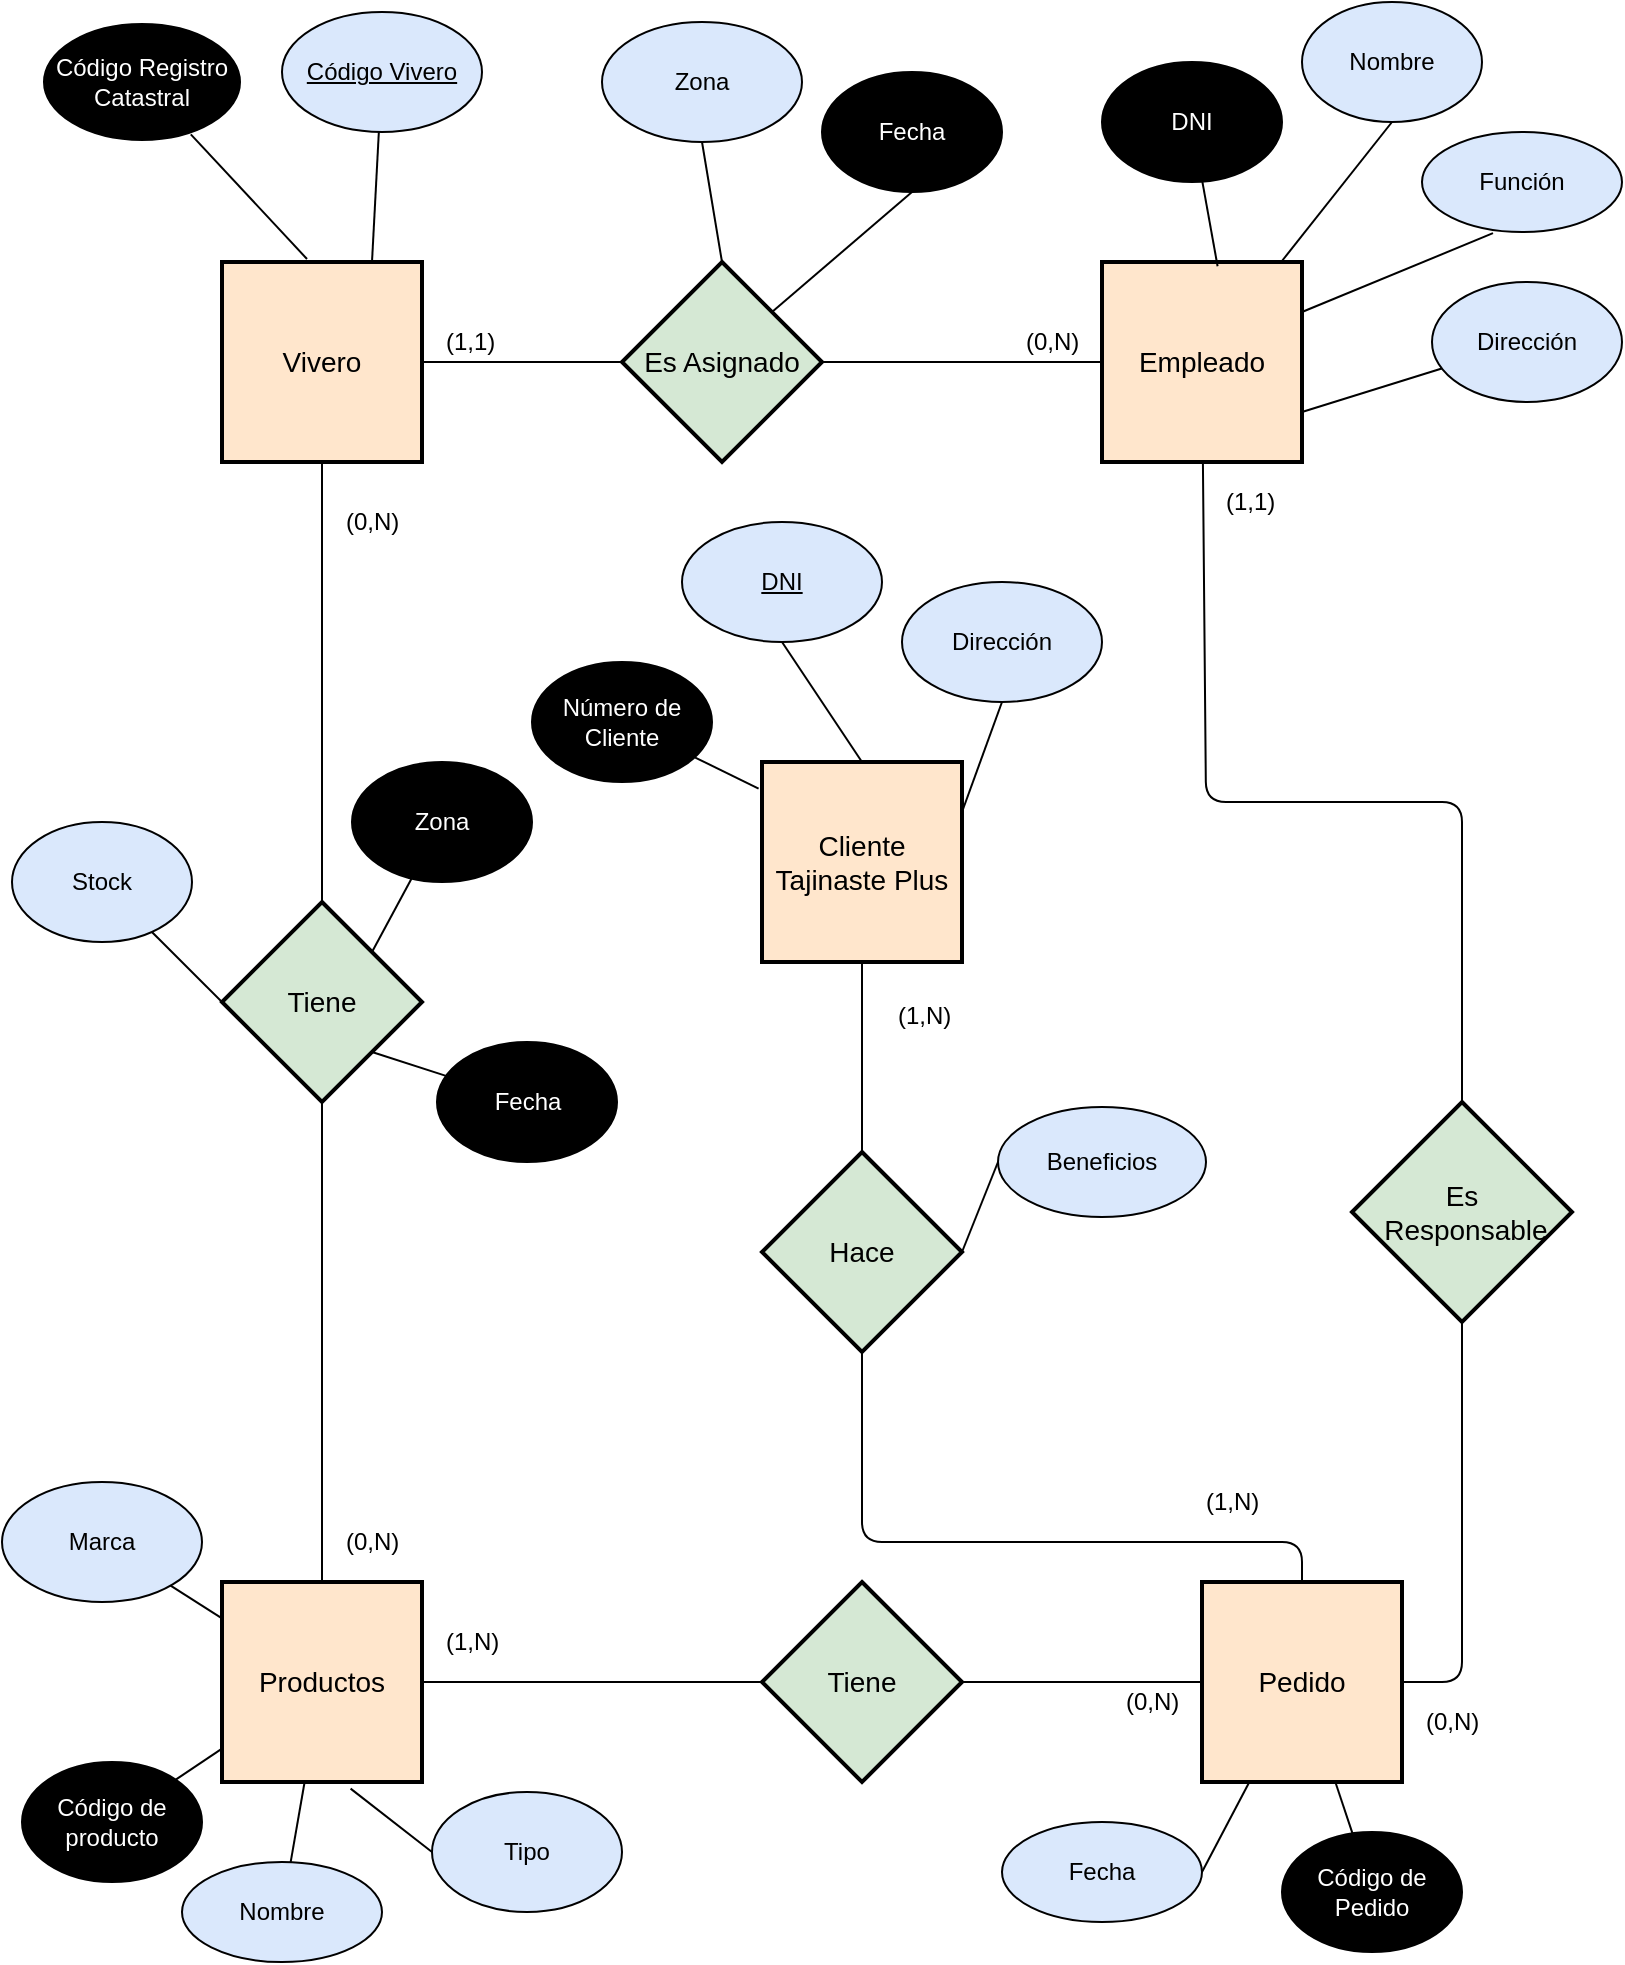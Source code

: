 <mxfile version="12.1.4" type="google" pages="1"><diagram id="RTQWLAglCuZOe7-QNbAG" name="Page-1"><mxGraphModel dx="3113" dy="516" grid="1" gridSize="10" guides="1" tooltips="1" connect="1" arrows="1" fold="1" page="1" pageScale="1" pageWidth="827" pageHeight="1169" math="0" shadow="0"><root><mxCell id="0"/><mxCell id="1" parent="0"/><mxCell id="MprycWeOq4eaRnnhUh_T-2" value="Empleado" style="strokeWidth=2;whiteSpace=wrap;html=1;align=center;fontSize=14;fillColor=#FFE6CC;" vertex="1" parent="1"><mxGeometry x="-1100" y="150" width="100" height="100" as="geometry"/></mxCell><mxCell id="MprycWeOq4eaRnnhUh_T-3" value="Función" style="ellipse;whiteSpace=wrap;html=1;fillColor=#DAE8FC;" vertex="1" parent="1"><mxGeometry x="-940" y="85" width="100" height="50" as="geometry"/></mxCell><mxCell id="MprycWeOq4eaRnnhUh_T-4" value="Dirección" style="ellipse;whiteSpace=wrap;html=1;fillColor=#DAE8FC;" vertex="1" parent="1"><mxGeometry x="-935" y="160" width="95" height="60" as="geometry"/></mxCell><mxCell id="MprycWeOq4eaRnnhUh_T-5" value="Nombre" style="ellipse;whiteSpace=wrap;html=1;fillColor=#DAE8FC;" vertex="1" parent="1"><mxGeometry x="-1000" y="20" width="90" height="60" as="geometry"/></mxCell><mxCell id="MprycWeOq4eaRnnhUh_T-6" value="&lt;font color=&quot;#ffffff&quot;&gt;DNI&lt;/font&gt;" style="ellipse;whiteSpace=wrap;html=1;fillColor=#000000;" vertex="1" parent="1"><mxGeometry x="-1100" y="50" width="90" height="60" as="geometry"/></mxCell><mxCell id="MprycWeOq4eaRnnhUh_T-7" value="&lt;u&gt;Código Vivero&lt;/u&gt;" style="ellipse;whiteSpace=wrap;html=1;fillColor=#DAE8FC;" vertex="1" parent="1"><mxGeometry x="-1510" y="25" width="100" height="60" as="geometry"/></mxCell><mxCell id="MprycWeOq4eaRnnhUh_T-8" value="&lt;font color=&quot;#ffffff&quot;&gt;Código Registro Catastral&lt;/font&gt;" style="ellipse;whiteSpace=wrap;html=1;fillColor=#000000;strokeColor=#FFFFFF;" vertex="1" parent="1"><mxGeometry x="-1630" y="30" width="100" height="60" as="geometry"/></mxCell><mxCell id="MprycWeOq4eaRnnhUh_T-9" value="Vivero" style="strokeWidth=2;whiteSpace=wrap;html=1;align=center;fontSize=14;fillColor=#FFE6CC;" vertex="1" parent="1"><mxGeometry x="-1540" y="150" width="100" height="100" as="geometry"/></mxCell><mxCell id="MprycWeOq4eaRnnhUh_T-14" value="Es Asignado" style="shape=rhombus;strokeWidth=2;fontSize=17;perimeter=rhombusPerimeter;whiteSpace=wrap;html=1;align=center;fontSize=14;fillColor=#D5E8D4;" vertex="1" parent="1"><mxGeometry x="-1340" y="150" width="100" height="100" as="geometry"/></mxCell><mxCell id="MprycWeOq4eaRnnhUh_T-16" value="" style="endArrow=none;html=1;entryX=0;entryY=0.5;entryDx=0;entryDy=0;exitX=1;exitY=0.5;exitDx=0;exitDy=0;" edge="1" parent="1" source="MprycWeOq4eaRnnhUh_T-9" target="MprycWeOq4eaRnnhUh_T-14"><mxGeometry width="50" height="50" relative="1" as="geometry"><mxPoint x="-1640" y="320" as="sourcePoint"/><mxPoint x="-1590" y="270" as="targetPoint"/></mxGeometry></mxCell><mxCell id="MprycWeOq4eaRnnhUh_T-17" value="" style="endArrow=none;html=1;entryX=1;entryY=0.5;entryDx=0;entryDy=0;exitX=0;exitY=0.5;exitDx=0;exitDy=0;" edge="1" parent="1" source="MprycWeOq4eaRnnhUh_T-2" target="MprycWeOq4eaRnnhUh_T-14"><mxGeometry width="50" height="50" relative="1" as="geometry"><mxPoint x="-1620" y="320" as="sourcePoint"/><mxPoint x="-1570" y="270" as="targetPoint"/></mxGeometry></mxCell><mxCell id="MprycWeOq4eaRnnhUh_T-18" value="(1,1)" style="text;html=1;resizable=0;points=[];autosize=1;align=left;verticalAlign=top;spacingTop=-4;" vertex="1" parent="1"><mxGeometry x="-1430" y="180" width="40" height="20" as="geometry"/></mxCell><mxCell id="MprycWeOq4eaRnnhUh_T-20" value="(0,N)" style="text;html=1;resizable=0;points=[];autosize=1;align=left;verticalAlign=top;spacingTop=-4;" vertex="1" parent="1"><mxGeometry x="-1140" y="180" width="40" height="20" as="geometry"/></mxCell><mxCell id="MprycWeOq4eaRnnhUh_T-21" value="Zona" style="ellipse;whiteSpace=wrap;html=1;fillColor=#DAE8FC;" vertex="1" parent="1"><mxGeometry x="-1350" y="30" width="100" height="60" as="geometry"/></mxCell><mxCell id="MprycWeOq4eaRnnhUh_T-22" value="&lt;font color=&quot;#ffffff&quot;&gt;Fecha&lt;/font&gt;" style="ellipse;whiteSpace=wrap;html=1;fillColor=#000000;" vertex="1" parent="1"><mxGeometry x="-1240" y="55" width="90" height="60" as="geometry"/></mxCell><mxCell id="MprycWeOq4eaRnnhUh_T-23" value="" style="endArrow=none;html=1;exitX=1;exitY=0.75;exitDx=0;exitDy=0;" edge="1" parent="1" source="MprycWeOq4eaRnnhUh_T-2" target="MprycWeOq4eaRnnhUh_T-4"><mxGeometry width="50" height="50" relative="1" as="geometry"><mxPoint x="-1450" y="210" as="sourcePoint"/><mxPoint x="-1330" y="210" as="targetPoint"/></mxGeometry></mxCell><mxCell id="MprycWeOq4eaRnnhUh_T-24" value="" style="endArrow=none;html=1;entryX=0.355;entryY=1.012;entryDx=0;entryDy=0;exitX=1;exitY=0.25;exitDx=0;exitDy=0;entryPerimeter=0;" edge="1" parent="1" source="MprycWeOq4eaRnnhUh_T-2" target="MprycWeOq4eaRnnhUh_T-3"><mxGeometry width="50" height="50" relative="1" as="geometry"><mxPoint x="-1440" y="220" as="sourcePoint"/><mxPoint x="-1320" y="220" as="targetPoint"/></mxGeometry></mxCell><mxCell id="MprycWeOq4eaRnnhUh_T-25" value="" style="endArrow=none;html=1;entryX=0.5;entryY=1;entryDx=0;entryDy=0;" edge="1" parent="1" source="MprycWeOq4eaRnnhUh_T-2" target="MprycWeOq4eaRnnhUh_T-5"><mxGeometry width="50" height="50" relative="1" as="geometry"><mxPoint x="-1430" y="230" as="sourcePoint"/><mxPoint x="-1310" y="230" as="targetPoint"/></mxGeometry></mxCell><mxCell id="MprycWeOq4eaRnnhUh_T-26" value="" style="endArrow=none;html=1;exitX=0.578;exitY=0.021;exitDx=0;exitDy=0;exitPerimeter=0;" edge="1" parent="1" source="MprycWeOq4eaRnnhUh_T-2" target="MprycWeOq4eaRnnhUh_T-6"><mxGeometry width="50" height="50" relative="1" as="geometry"><mxPoint x="-1420" y="240" as="sourcePoint"/><mxPoint x="-1300" y="240" as="targetPoint"/></mxGeometry></mxCell><mxCell id="MprycWeOq4eaRnnhUh_T-27" value="" style="endArrow=none;html=1;exitX=0.75;exitY=0;exitDx=0;exitDy=0;" edge="1" parent="1" source="MprycWeOq4eaRnnhUh_T-9" target="MprycWeOq4eaRnnhUh_T-7"><mxGeometry width="50" height="50" relative="1" as="geometry"><mxPoint x="-1410" y="250" as="sourcePoint"/><mxPoint x="-1290" y="250" as="targetPoint"/></mxGeometry></mxCell><mxCell id="MprycWeOq4eaRnnhUh_T-28" value="" style="endArrow=none;html=1;exitX=0.425;exitY=-0.015;exitDx=0;exitDy=0;exitPerimeter=0;" edge="1" parent="1" source="MprycWeOq4eaRnnhUh_T-9" target="MprycWeOq4eaRnnhUh_T-8"><mxGeometry width="50" height="50" relative="1" as="geometry"><mxPoint x="-1400" y="260" as="sourcePoint"/><mxPoint x="-1280" y="260" as="targetPoint"/></mxGeometry></mxCell><mxCell id="MprycWeOq4eaRnnhUh_T-29" value="" style="endArrow=none;html=1;entryX=0.5;entryY=1;entryDx=0;entryDy=0;exitX=1;exitY=0;exitDx=0;exitDy=0;" edge="1" parent="1" source="MprycWeOq4eaRnnhUh_T-14" target="MprycWeOq4eaRnnhUh_T-22"><mxGeometry width="50" height="50" relative="1" as="geometry"><mxPoint x="-1390" y="270" as="sourcePoint"/><mxPoint x="-1270" y="270" as="targetPoint"/></mxGeometry></mxCell><mxCell id="MprycWeOq4eaRnnhUh_T-30" value="" style="endArrow=none;html=1;entryX=0.5;entryY=0;entryDx=0;entryDy=0;exitX=0.5;exitY=1;exitDx=0;exitDy=0;" edge="1" parent="1" source="MprycWeOq4eaRnnhUh_T-21" target="MprycWeOq4eaRnnhUh_T-14"><mxGeometry width="50" height="50" relative="1" as="geometry"><mxPoint x="-1380" y="280" as="sourcePoint"/><mxPoint x="-1260" y="280" as="targetPoint"/></mxGeometry></mxCell><mxCell id="MprycWeOq4eaRnnhUh_T-31" value="Cliente Tajinaste Plus" style="strokeWidth=2;whiteSpace=wrap;html=1;align=center;fontSize=14;fillColor=#FFE6CC;" vertex="1" parent="1"><mxGeometry x="-1270" y="400" width="100" height="100" as="geometry"/></mxCell><mxCell id="MprycWeOq4eaRnnhUh_T-32" value="Productos" style="strokeWidth=2;whiteSpace=wrap;html=1;align=center;fontSize=14;fillColor=#FFE6CC;" vertex="1" parent="1"><mxGeometry x="-1540" y="810" width="100" height="100" as="geometry"/></mxCell><mxCell id="MprycWeOq4eaRnnhUh_T-33" value="Tiene" style="shape=rhombus;strokeWidth=2;fontSize=17;perimeter=rhombusPerimeter;whiteSpace=wrap;html=1;align=center;fontSize=14;fillColor=#D5E8D4;" vertex="1" parent="1"><mxGeometry x="-1270" y="810" width="100" height="100" as="geometry"/></mxCell><mxCell id="MprycWeOq4eaRnnhUh_T-34" value="Tiene" style="shape=rhombus;strokeWidth=2;fontSize=17;perimeter=rhombusPerimeter;whiteSpace=wrap;html=1;align=center;fontSize=14;fillColor=#D5E8D4;" vertex="1" parent="1"><mxGeometry x="-1540" y="470" width="100" height="100" as="geometry"/></mxCell><mxCell id="MprycWeOq4eaRnnhUh_T-36" value="Tipo" style="ellipse;whiteSpace=wrap;html=1;fillColor=#DAE8FC;" vertex="1" parent="1"><mxGeometry x="-1435" y="915" width="95" height="60" as="geometry"/></mxCell><mxCell id="MprycWeOq4eaRnnhUh_T-37" value="&lt;font color=&quot;#ffffff&quot;&gt;Código de producto&lt;/font&gt;" style="ellipse;whiteSpace=wrap;html=1;fillColor=#000000;" vertex="1" parent="1"><mxGeometry x="-1640" y="900" width="90" height="60" as="geometry"/></mxCell><mxCell id="MprycWeOq4eaRnnhUh_T-38" value="Nombre" style="ellipse;whiteSpace=wrap;html=1;fillColor=#DAE8FC;" vertex="1" parent="1"><mxGeometry x="-1560" y="950" width="100" height="50" as="geometry"/></mxCell><mxCell id="MprycWeOq4eaRnnhUh_T-39" value="Marca" style="ellipse;whiteSpace=wrap;html=1;fillColor=#DAE8FC;" vertex="1" parent="1"><mxGeometry x="-1650" y="760" width="100" height="60" as="geometry"/></mxCell><mxCell id="MprycWeOq4eaRnnhUh_T-40" value="" style="endArrow=none;html=1;exitX=0.5;exitY=0;exitDx=0;exitDy=0;" edge="1" parent="1" source="MprycWeOq4eaRnnhUh_T-34" target="MprycWeOq4eaRnnhUh_T-9"><mxGeometry width="50" height="50" relative="1" as="geometry"><mxPoint x="-1420" y="210" as="sourcePoint"/><mxPoint x="-1330" y="210" as="targetPoint"/></mxGeometry></mxCell><mxCell id="MprycWeOq4eaRnnhUh_T-41" value="" style="endArrow=none;html=1;entryX=0;entryY=1;entryDx=0;entryDy=0;" edge="1" parent="1" source="MprycWeOq4eaRnnhUh_T-47" target="MprycWeOq4eaRnnhUh_T-34"><mxGeometry width="50" height="50" relative="1" as="geometry"><mxPoint x="-1420" y="210" as="sourcePoint"/><mxPoint x="-1330" y="210" as="targetPoint"/></mxGeometry></mxCell><mxCell id="MprycWeOq4eaRnnhUh_T-42" value="" style="endArrow=none;html=1;exitX=1;exitY=1;exitDx=0;exitDy=0;" edge="1" parent="1" source="MprycWeOq4eaRnnhUh_T-34" target="MprycWeOq4eaRnnhUh_T-45"><mxGeometry width="50" height="50" relative="1" as="geometry"><mxPoint x="-1410" y="220" as="sourcePoint"/><mxPoint x="-1320" y="220" as="targetPoint"/></mxGeometry></mxCell><mxCell id="MprycWeOq4eaRnnhUh_T-43" value="" style="endArrow=none;html=1;exitX=1;exitY=0;exitDx=0;exitDy=0;" edge="1" parent="1" source="MprycWeOq4eaRnnhUh_T-34" target="MprycWeOq4eaRnnhUh_T-46"><mxGeometry width="50" height="50" relative="1" as="geometry"><mxPoint x="-1400" y="230" as="sourcePoint"/><mxPoint x="-1310" y="230" as="targetPoint"/></mxGeometry></mxCell><mxCell id="MprycWeOq4eaRnnhUh_T-44" value="" style="endArrow=none;html=1;exitX=0.5;exitY=1;exitDx=0;exitDy=0;" edge="1" parent="1" source="MprycWeOq4eaRnnhUh_T-34" target="MprycWeOq4eaRnnhUh_T-32"><mxGeometry width="50" height="50" relative="1" as="geometry"><mxPoint x="-1390" y="240" as="sourcePoint"/><mxPoint x="-1300" y="240" as="targetPoint"/></mxGeometry></mxCell><mxCell id="MprycWeOq4eaRnnhUh_T-45" value="&lt;font color=&quot;#ffffff&quot;&gt;Fecha&lt;/font&gt;" style="ellipse;whiteSpace=wrap;html=1;fillColor=#000000;" vertex="1" parent="1"><mxGeometry x="-1432.5" y="540" width="90" height="60" as="geometry"/></mxCell><mxCell id="MprycWeOq4eaRnnhUh_T-46" value="&lt;font color=&quot;#ffffff&quot;&gt;Zona&lt;/font&gt;" style="ellipse;whiteSpace=wrap;html=1;fillColor=#000000;" vertex="1" parent="1"><mxGeometry x="-1475" y="400" width="90" height="60" as="geometry"/></mxCell><mxCell id="MprycWeOq4eaRnnhUh_T-47" value="Stock" style="ellipse;whiteSpace=wrap;html=1;fillColor=#DAE8FC;" vertex="1" parent="1"><mxGeometry x="-1645" y="430" width="90" height="60" as="geometry"/></mxCell><mxCell id="MprycWeOq4eaRnnhUh_T-48" value="" style="endArrow=none;html=1;" edge="1" parent="1" source="MprycWeOq4eaRnnhUh_T-32" target="MprycWeOq4eaRnnhUh_T-38"><mxGeometry width="50" height="50" relative="1" as="geometry"><mxPoint x="-1320" y="610" as="sourcePoint"/><mxPoint x="-1220" y="610" as="targetPoint"/></mxGeometry></mxCell><mxCell id="MprycWeOq4eaRnnhUh_T-49" value="" style="endArrow=none;html=1;" edge="1" parent="1" source="MprycWeOq4eaRnnhUh_T-32" target="MprycWeOq4eaRnnhUh_T-39"><mxGeometry width="50" height="50" relative="1" as="geometry"><mxPoint x="-1420" y="568.5" as="sourcePoint"/><mxPoint x="-1320" y="568.5" as="targetPoint"/><Array as="points"/></mxGeometry></mxCell><mxCell id="MprycWeOq4eaRnnhUh_T-50" value="" style="endArrow=none;html=1;" edge="1" parent="1" source="MprycWeOq4eaRnnhUh_T-37" target="MprycWeOq4eaRnnhUh_T-32"><mxGeometry width="50" height="50" relative="1" as="geometry"><mxPoint x="-1410" y="230" as="sourcePoint"/><mxPoint x="-1370" y="596" as="targetPoint"/></mxGeometry></mxCell><mxCell id="MprycWeOq4eaRnnhUh_T-51" value="" style="endArrow=none;html=1;exitX=0.643;exitY=1.033;exitDx=0;exitDy=0;entryX=0;entryY=0.5;entryDx=0;entryDy=0;exitPerimeter=0;" edge="1" parent="1" source="MprycWeOq4eaRnnhUh_T-32" target="MprycWeOq4eaRnnhUh_T-36"><mxGeometry width="50" height="50" relative="1" as="geometry"><mxPoint x="-1430" y="615" as="sourcePoint"/><mxPoint x="-1380" y="620" as="targetPoint"/></mxGeometry></mxCell><mxCell id="MprycWeOq4eaRnnhUh_T-53" value="&lt;font color=&quot;#ffffff&quot;&gt;Número de Cliente&lt;/font&gt;" style="ellipse;whiteSpace=wrap;html=1;fillColor=#000000;" vertex="1" parent="1"><mxGeometry x="-1385" y="350" width="90" height="60" as="geometry"/></mxCell><mxCell id="MprycWeOq4eaRnnhUh_T-55" value="&lt;u&gt;DNI&lt;/u&gt;" style="ellipse;whiteSpace=wrap;html=1;fillColor=#DAE8FC;" vertex="1" parent="1"><mxGeometry x="-1310" y="280" width="100" height="60" as="geometry"/></mxCell><mxCell id="MprycWeOq4eaRnnhUh_T-56" value="Dirección" style="ellipse;whiteSpace=wrap;html=1;fillColor=#DAE8FC;" vertex="1" parent="1"><mxGeometry x="-1200" y="310" width="100" height="60" as="geometry"/></mxCell><mxCell id="MprycWeOq4eaRnnhUh_T-57" value="Pedido" style="strokeWidth=2;whiteSpace=wrap;html=1;align=center;fontSize=14;fillColor=#FFE6CC;" vertex="1" parent="1"><mxGeometry x="-1050" y="810" width="100" height="100" as="geometry"/></mxCell><mxCell id="MprycWeOq4eaRnnhUh_T-60" value="&lt;font color=&quot;#ffffff&quot;&gt;Código de Pedido&lt;/font&gt;" style="ellipse;whiteSpace=wrap;html=1;fillColor=#000000;" vertex="1" parent="1"><mxGeometry x="-1010" y="935" width="90" height="60" as="geometry"/></mxCell><mxCell id="MprycWeOq4eaRnnhUh_T-62" value="" style="endArrow=none;html=1;entryX=0.5;entryY=1;entryDx=0;entryDy=0;exitX=1;exitY=0.25;exitDx=0;exitDy=0;" edge="1" parent="1" source="MprycWeOq4eaRnnhUh_T-31" target="MprycWeOq4eaRnnhUh_T-56"><mxGeometry width="50" height="50" relative="1" as="geometry"><mxPoint x="-860" y="390" as="sourcePoint"/><mxPoint x="-1000" y="390" as="targetPoint"/></mxGeometry></mxCell><mxCell id="MprycWeOq4eaRnnhUh_T-63" value="" style="endArrow=none;html=1;entryX=0.5;entryY=0;entryDx=0;entryDy=0;" edge="1" parent="1" source="MprycWeOq4eaRnnhUh_T-2" target="MprycWeOq4eaRnnhUh_T-75"><mxGeometry width="50" height="50" relative="1" as="geometry"><mxPoint x="-1080" y="220" as="sourcePoint"/><mxPoint x="-1050" y="440" as="targetPoint"/><Array as="points"><mxPoint x="-1048" y="420"/><mxPoint x="-920" y="420"/></Array></mxGeometry></mxCell><mxCell id="MprycWeOq4eaRnnhUh_T-65" value="" style="endArrow=none;html=1;entryX=1;entryY=0.5;entryDx=0;entryDy=0;exitX=0;exitY=0.5;exitDx=0;exitDy=0;" edge="1" parent="1" source="MprycWeOq4eaRnnhUh_T-33" target="MprycWeOq4eaRnnhUh_T-32"><mxGeometry width="50" height="50" relative="1" as="geometry"><mxPoint x="-1640" y="1130" as="sourcePoint"/><mxPoint x="-1590" y="1080" as="targetPoint"/></mxGeometry></mxCell><mxCell id="MprycWeOq4eaRnnhUh_T-66" value="" style="endArrow=none;html=1;" edge="1" parent="1" source="MprycWeOq4eaRnnhUh_T-57" target="MprycWeOq4eaRnnhUh_T-33"><mxGeometry width="50" height="50" relative="1" as="geometry"><mxPoint x="-1260" y="850" as="sourcePoint"/><mxPoint x="-1430" y="850" as="targetPoint"/></mxGeometry></mxCell><mxCell id="MprycWeOq4eaRnnhUh_T-67" value="Fecha" style="ellipse;whiteSpace=wrap;html=1;fillColor=#DAE8FC;" vertex="1" parent="1"><mxGeometry x="-1150" y="930" width="100" height="50" as="geometry"/></mxCell><mxCell id="MprycWeOq4eaRnnhUh_T-68" value="" style="endArrow=none;html=1;entryX=1;entryY=0.5;entryDx=0;entryDy=0;" edge="1" parent="1" source="MprycWeOq4eaRnnhUh_T-57" target="MprycWeOq4eaRnnhUh_T-67"><mxGeometry width="50" height="50" relative="1" as="geometry"><mxPoint x="-1640" y="1070" as="sourcePoint"/><mxPoint x="-1590" y="1020" as="targetPoint"/></mxGeometry></mxCell><mxCell id="MprycWeOq4eaRnnhUh_T-69" value="" style="endArrow=none;html=1;" edge="1" parent="1" source="MprycWeOq4eaRnnhUh_T-57" target="MprycWeOq4eaRnnhUh_T-60"><mxGeometry width="50" height="50" relative="1" as="geometry"><mxPoint x="-1260" y="682.778" as="sourcePoint"/><mxPoint x="-1300" y="685" as="targetPoint"/></mxGeometry></mxCell><mxCell id="MprycWeOq4eaRnnhUh_T-70" value="" style="endArrow=none;html=1;exitX=-0.017;exitY=0.133;exitDx=0;exitDy=0;exitPerimeter=0;" edge="1" parent="1" source="MprycWeOq4eaRnnhUh_T-31" target="MprycWeOq4eaRnnhUh_T-53"><mxGeometry width="50" height="50" relative="1" as="geometry"><mxPoint x="-1160" y="435" as="sourcePoint"/><mxPoint x="-1140" y="380" as="targetPoint"/></mxGeometry></mxCell><mxCell id="MprycWeOq4eaRnnhUh_T-71" value="" style="endArrow=none;html=1;entryX=0.5;entryY=1;entryDx=0;entryDy=0;exitX=0.5;exitY=0;exitDx=0;exitDy=0;" edge="1" parent="1" source="MprycWeOq4eaRnnhUh_T-31" target="MprycWeOq4eaRnnhUh_T-55"><mxGeometry width="50" height="50" relative="1" as="geometry"><mxPoint x="-1150" y="445" as="sourcePoint"/><mxPoint x="-1130" y="390" as="targetPoint"/></mxGeometry></mxCell><mxCell id="MprycWeOq4eaRnnhUh_T-72" value="Hace" style="shape=rhombus;strokeWidth=2;fontSize=17;perimeter=rhombusPerimeter;whiteSpace=wrap;html=1;align=center;fontSize=14;fillColor=#D5E8D4;" vertex="1" parent="1"><mxGeometry x="-1270" y="595" width="100" height="100" as="geometry"/></mxCell><mxCell id="MprycWeOq4eaRnnhUh_T-73" value="" style="endArrow=none;html=1;entryX=0.5;entryY=1;entryDx=0;entryDy=0;exitX=0.5;exitY=0;exitDx=0;exitDy=0;" edge="1" parent="1" source="MprycWeOq4eaRnnhUh_T-57" target="MprycWeOq4eaRnnhUh_T-72"><mxGeometry width="50" height="50" relative="1" as="geometry"><mxPoint x="-1060" y="790" as="sourcePoint"/><mxPoint x="-1160" y="850" as="targetPoint"/><Array as="points"><mxPoint x="-1000" y="790"/><mxPoint x="-1220" y="790"/></Array></mxGeometry></mxCell><mxCell id="MprycWeOq4eaRnnhUh_T-74" value="" style="endArrow=none;html=1;entryX=0.5;entryY=1;entryDx=0;entryDy=0;exitX=0.5;exitY=0;exitDx=0;exitDy=0;" edge="1" parent="1" source="MprycWeOq4eaRnnhUh_T-72" target="MprycWeOq4eaRnnhUh_T-31"><mxGeometry width="50" height="50" relative="1" as="geometry"><mxPoint x="-1070" y="640" as="sourcePoint"/><mxPoint x="-1195" y="520" as="targetPoint"/><Array as="points"/></mxGeometry></mxCell><mxCell id="MprycWeOq4eaRnnhUh_T-75" value="Es&lt;br&gt;&amp;nbsp;Responsable" style="shape=rhombus;strokeWidth=2;fontSize=17;perimeter=rhombusPerimeter;whiteSpace=wrap;html=1;align=center;fontSize=14;fillColor=#D5E8D4;" vertex="1" parent="1"><mxGeometry x="-975" y="570" width="110" height="110" as="geometry"/></mxCell><mxCell id="MprycWeOq4eaRnnhUh_T-76" value="" style="endArrow=none;html=1;exitX=1;exitY=0.5;exitDx=0;exitDy=0;entryX=0.5;entryY=1;entryDx=0;entryDy=0;" edge="1" parent="1" source="MprycWeOq4eaRnnhUh_T-57" target="MprycWeOq4eaRnnhUh_T-75"><mxGeometry width="50" height="50" relative="1" as="geometry"><mxPoint x="-1040" y="870" as="sourcePoint"/><mxPoint x="-1160" y="870" as="targetPoint"/><Array as="points"><mxPoint x="-920" y="860"/><mxPoint x="-920" y="780"/></Array></mxGeometry></mxCell><mxCell id="MprycWeOq4eaRnnhUh_T-77" value="(0,N)" style="text;html=1;resizable=0;points=[];autosize=1;align=left;verticalAlign=top;spacingTop=-4;" vertex="1" parent="1"><mxGeometry x="-1480" y="270" width="40" height="20" as="geometry"/></mxCell><mxCell id="MprycWeOq4eaRnnhUh_T-78" value="(0,N)" style="text;html=1;resizable=0;points=[];autosize=1;align=left;verticalAlign=top;spacingTop=-4;" vertex="1" parent="1"><mxGeometry x="-1480" y="780" width="40" height="20" as="geometry"/></mxCell><mxCell id="MprycWeOq4eaRnnhUh_T-79" value="(1,N)" style="text;html=1;resizable=0;points=[];autosize=1;align=left;verticalAlign=top;spacingTop=-4;" vertex="1" parent="1"><mxGeometry x="-1430" y="830" width="40" height="20" as="geometry"/></mxCell><mxCell id="MprycWeOq4eaRnnhUh_T-80" value="(0,N)" style="text;html=1;resizable=0;points=[];autosize=1;align=left;verticalAlign=top;spacingTop=-4;" vertex="1" parent="1"><mxGeometry x="-1090" y="860" width="40" height="20" as="geometry"/></mxCell><mxCell id="MprycWeOq4eaRnnhUh_T-82" value="(1,N)" style="text;html=1;resizable=0;points=[];autosize=1;align=left;verticalAlign=top;spacingTop=-4;" vertex="1" parent="1"><mxGeometry x="-1204" y="517" width="40" height="20" as="geometry"/></mxCell><mxCell id="MprycWeOq4eaRnnhUh_T-83" value="(1,N)" style="text;html=1;resizable=0;points=[];autosize=1;align=left;verticalAlign=top;spacingTop=-4;" vertex="1" parent="1"><mxGeometry x="-1050" y="760" width="40" height="20" as="geometry"/></mxCell><mxCell id="MprycWeOq4eaRnnhUh_T-84" value="(1,1)" style="text;html=1;resizable=0;points=[];autosize=1;align=left;verticalAlign=top;spacingTop=-4;" vertex="1" parent="1"><mxGeometry x="-1040" y="260" width="40" height="20" as="geometry"/></mxCell><mxCell id="MprycWeOq4eaRnnhUh_T-85" value="(0,N)" style="text;html=1;resizable=0;points=[];autosize=1;align=left;verticalAlign=top;spacingTop=-4;" vertex="1" parent="1"><mxGeometry x="-940" y="870" width="40" height="20" as="geometry"/></mxCell><mxCell id="MprycWeOq4eaRnnhUh_T-88" value="Beneficios" style="ellipse;whiteSpace=wrap;html=1;fillColor=#DAE8FC;" vertex="1" parent="1"><mxGeometry x="-1152" y="572.5" width="104" height="55" as="geometry"/></mxCell><mxCell id="MprycWeOq4eaRnnhUh_T-89" value="" style="endArrow=none;html=1;entryX=0;entryY=0.5;entryDx=0;entryDy=0;exitX=1;exitY=0.5;exitDx=0;exitDy=0;" edge="1" parent="1" source="MprycWeOq4eaRnnhUh_T-72" target="MprycWeOq4eaRnnhUh_T-88"><mxGeometry width="50" height="50" relative="1" as="geometry"><mxPoint x="-1210" y="605" as="sourcePoint"/><mxPoint x="-1210" y="510" as="targetPoint"/><Array as="points"/></mxGeometry></mxCell></root></mxGraphModel></diagram></mxfile>